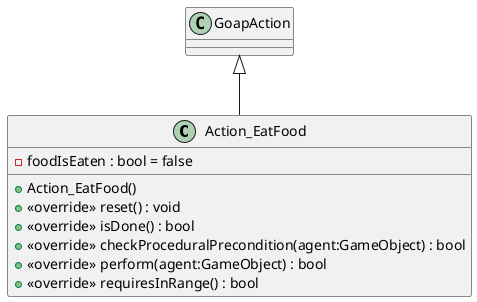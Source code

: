 @startuml
class Action_EatFood {
    - foodIsEaten : bool = false
    + Action_EatFood()
    + <<override>> reset() : void
    + <<override>> isDone() : bool
    + <<override>> checkProceduralPrecondition(agent:GameObject) : bool
    + <<override>> perform(agent:GameObject) : bool
    + <<override>> requiresInRange() : bool
}
GoapAction <|-- Action_EatFood
@enduml
